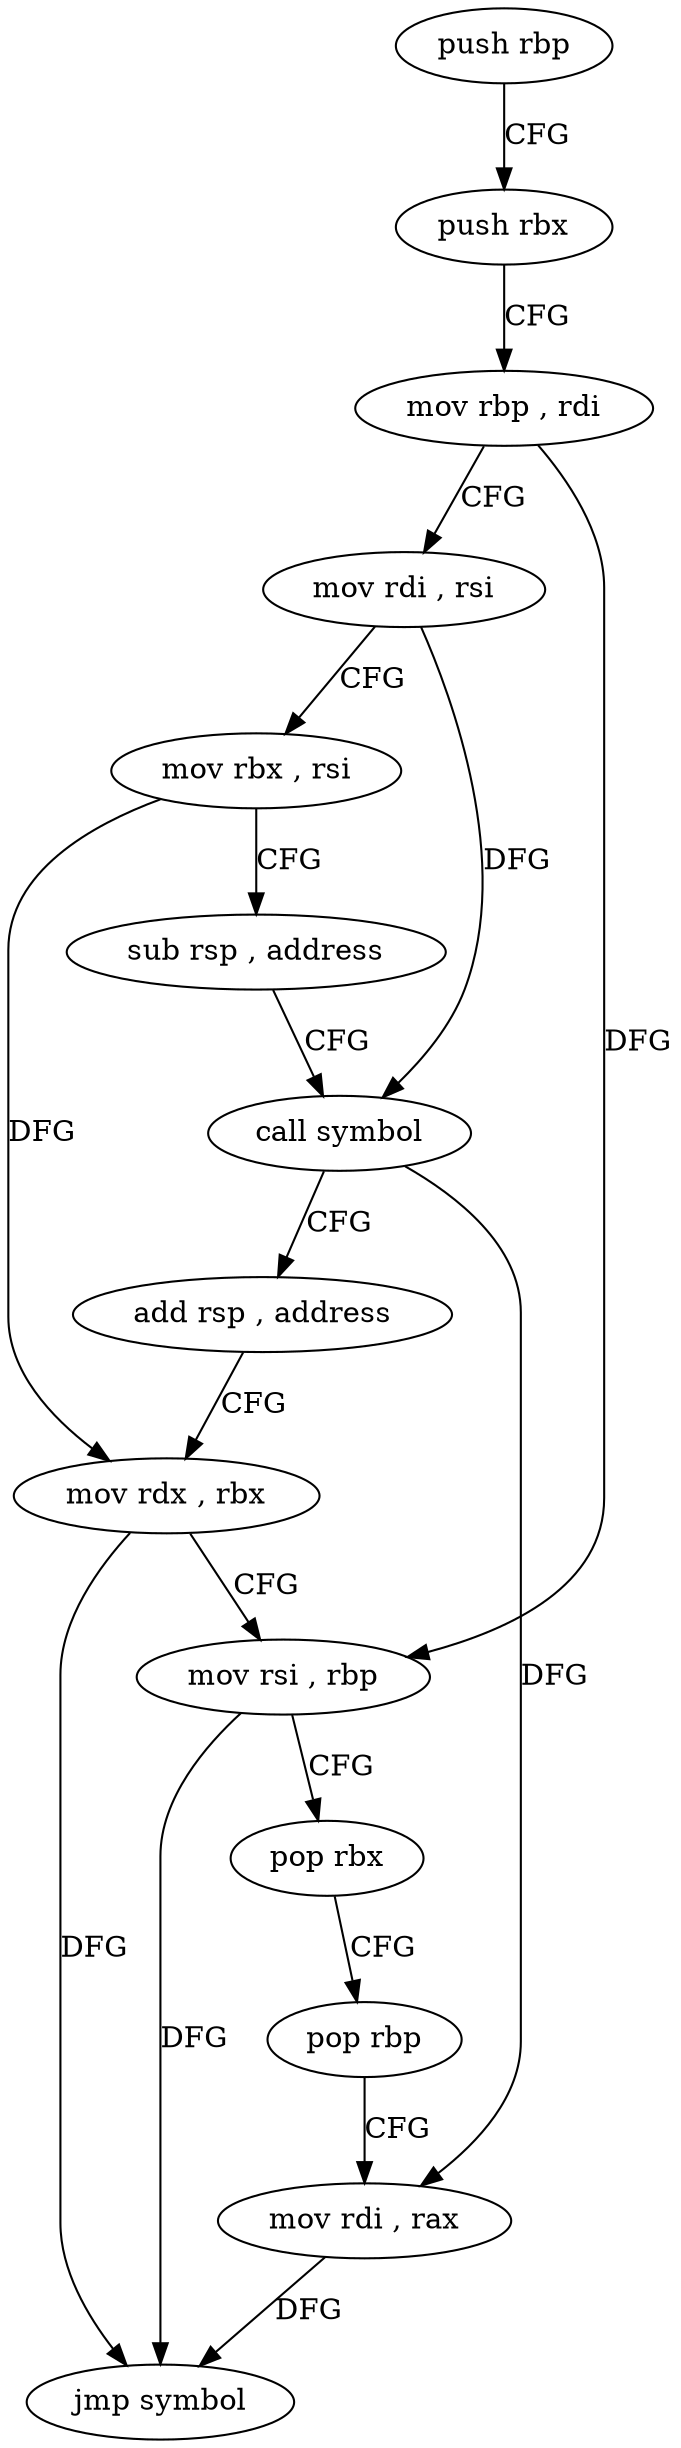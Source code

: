 digraph "func" {
"4293712" [label = "push rbp" ]
"4293713" [label = "push rbx" ]
"4293714" [label = "mov rbp , rdi" ]
"4293717" [label = "mov rdi , rsi" ]
"4293720" [label = "mov rbx , rsi" ]
"4293723" [label = "sub rsp , address" ]
"4293727" [label = "call symbol" ]
"4293732" [label = "add rsp , address" ]
"4293736" [label = "mov rdx , rbx" ]
"4293739" [label = "mov rsi , rbp" ]
"4293742" [label = "pop rbx" ]
"4293743" [label = "pop rbp" ]
"4293744" [label = "mov rdi , rax" ]
"4293747" [label = "jmp symbol" ]
"4293712" -> "4293713" [ label = "CFG" ]
"4293713" -> "4293714" [ label = "CFG" ]
"4293714" -> "4293717" [ label = "CFG" ]
"4293714" -> "4293739" [ label = "DFG" ]
"4293717" -> "4293720" [ label = "CFG" ]
"4293717" -> "4293727" [ label = "DFG" ]
"4293720" -> "4293723" [ label = "CFG" ]
"4293720" -> "4293736" [ label = "DFG" ]
"4293723" -> "4293727" [ label = "CFG" ]
"4293727" -> "4293732" [ label = "CFG" ]
"4293727" -> "4293744" [ label = "DFG" ]
"4293732" -> "4293736" [ label = "CFG" ]
"4293736" -> "4293739" [ label = "CFG" ]
"4293736" -> "4293747" [ label = "DFG" ]
"4293739" -> "4293742" [ label = "CFG" ]
"4293739" -> "4293747" [ label = "DFG" ]
"4293742" -> "4293743" [ label = "CFG" ]
"4293743" -> "4293744" [ label = "CFG" ]
"4293744" -> "4293747" [ label = "DFG" ]
}
